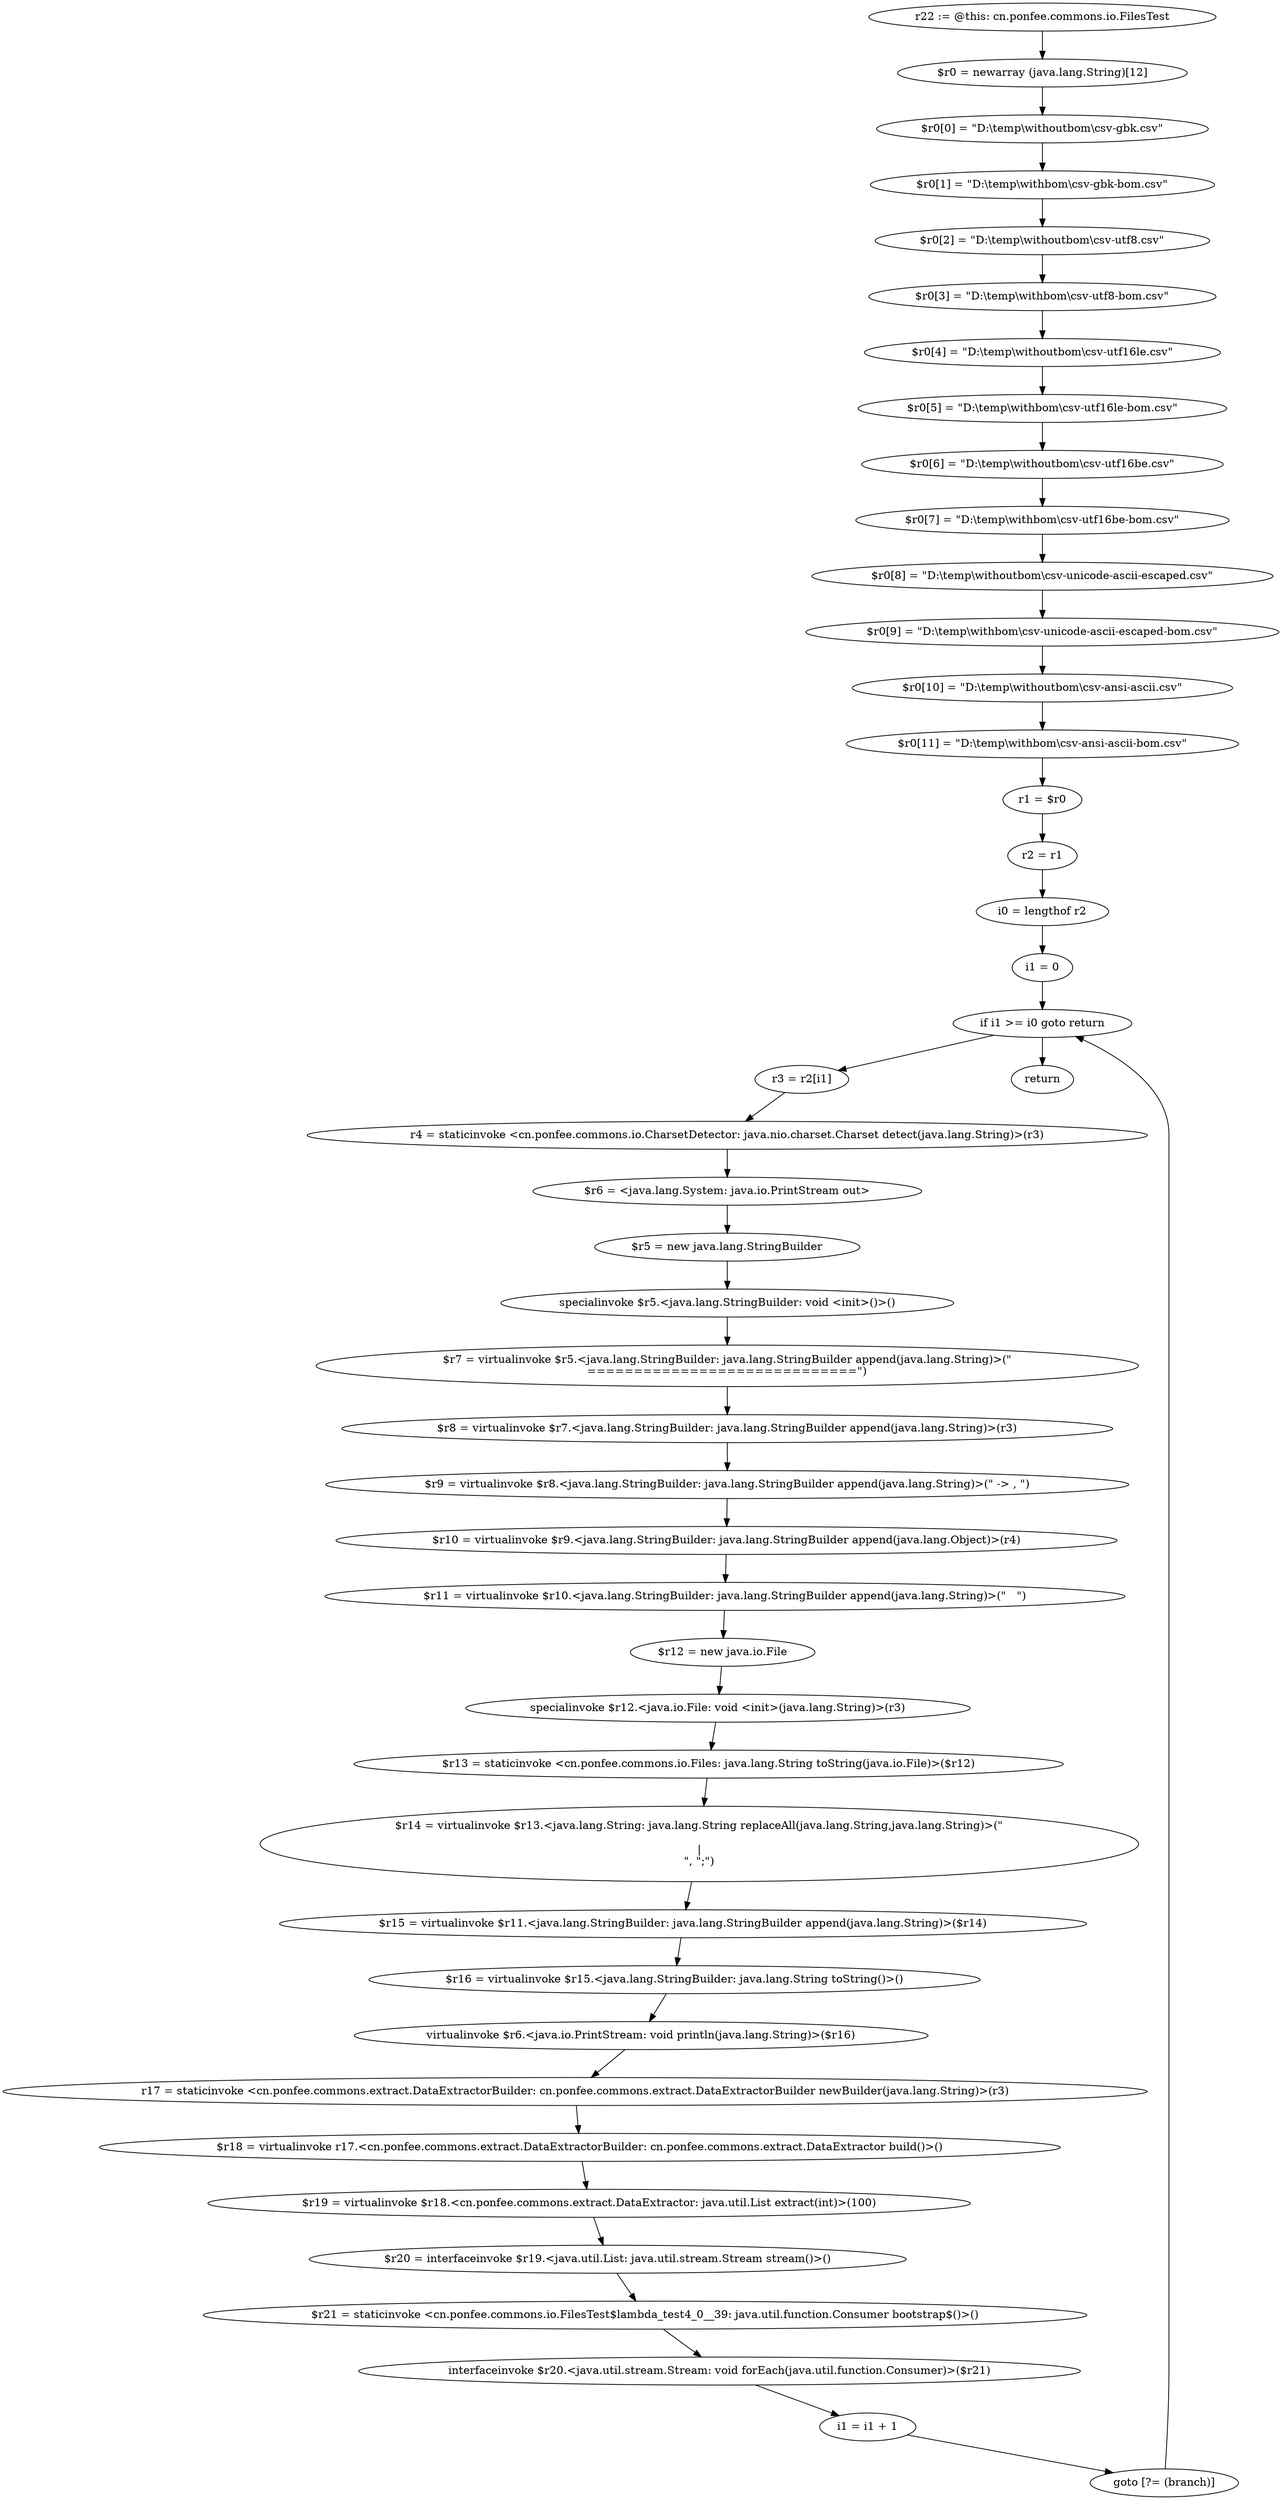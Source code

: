 digraph "unitGraph" {
    "r22 := @this: cn.ponfee.commons.io.FilesTest"
    "$r0 = newarray (java.lang.String)[12]"
    "$r0[0] = \"D:\\temp\\withoutbom\\csv-gbk.csv\""
    "$r0[1] = \"D:\\temp\\withbom\\csv-gbk-bom.csv\""
    "$r0[2] = \"D:\\temp\\withoutbom\\csv-utf8.csv\""
    "$r0[3] = \"D:\\temp\\withbom\\csv-utf8-bom.csv\""
    "$r0[4] = \"D:\\temp\\withoutbom\\csv-utf16le.csv\""
    "$r0[5] = \"D:\\temp\\withbom\\csv-utf16le-bom.csv\""
    "$r0[6] = \"D:\\temp\\withoutbom\\csv-utf16be.csv\""
    "$r0[7] = \"D:\\temp\\withbom\\csv-utf16be-bom.csv\""
    "$r0[8] = \"D:\\temp\\withoutbom\\csv-unicode-ascii-escaped.csv\""
    "$r0[9] = \"D:\\temp\\withbom\\csv-unicode-ascii-escaped-bom.csv\""
    "$r0[10] = \"D:\\temp\\withoutbom\\csv-ansi-ascii.csv\""
    "$r0[11] = \"D:\\temp\\withbom\\csv-ansi-ascii-bom.csv\""
    "r1 = $r0"
    "r2 = r1"
    "i0 = lengthof r2"
    "i1 = 0"
    "if i1 >= i0 goto return"
    "r3 = r2[i1]"
    "r4 = staticinvoke <cn.ponfee.commons.io.CharsetDetector: java.nio.charset.Charset detect(java.lang.String)>(r3)"
    "$r6 = <java.lang.System: java.io.PrintStream out>"
    "$r5 = new java.lang.StringBuilder"
    "specialinvoke $r5.<java.lang.StringBuilder: void <init>()>()"
    "$r7 = virtualinvoke $r5.<java.lang.StringBuilder: java.lang.StringBuilder append(java.lang.String)>(\"\n=============================\")"
    "$r8 = virtualinvoke $r7.<java.lang.StringBuilder: java.lang.StringBuilder append(java.lang.String)>(r3)"
    "$r9 = virtualinvoke $r8.<java.lang.StringBuilder: java.lang.StringBuilder append(java.lang.String)>(\" -> , \")"
    "$r10 = virtualinvoke $r9.<java.lang.StringBuilder: java.lang.StringBuilder append(java.lang.Object)>(r4)"
    "$r11 = virtualinvoke $r10.<java.lang.StringBuilder: java.lang.StringBuilder append(java.lang.String)>(\"   \")"
    "$r12 = new java.io.File"
    "specialinvoke $r12.<java.io.File: void <init>(java.lang.String)>(r3)"
    "$r13 = staticinvoke <cn.ponfee.commons.io.Files: java.lang.String toString(java.io.File)>($r12)"
    "$r14 = virtualinvoke $r13.<java.lang.String: java.lang.String replaceAll(java.lang.String,java.lang.String)>(\"\r\n|\n\", \";\")"
    "$r15 = virtualinvoke $r11.<java.lang.StringBuilder: java.lang.StringBuilder append(java.lang.String)>($r14)"
    "$r16 = virtualinvoke $r15.<java.lang.StringBuilder: java.lang.String toString()>()"
    "virtualinvoke $r6.<java.io.PrintStream: void println(java.lang.String)>($r16)"
    "r17 = staticinvoke <cn.ponfee.commons.extract.DataExtractorBuilder: cn.ponfee.commons.extract.DataExtractorBuilder newBuilder(java.lang.String)>(r3)"
    "$r18 = virtualinvoke r17.<cn.ponfee.commons.extract.DataExtractorBuilder: cn.ponfee.commons.extract.DataExtractor build()>()"
    "$r19 = virtualinvoke $r18.<cn.ponfee.commons.extract.DataExtractor: java.util.List extract(int)>(100)"
    "$r20 = interfaceinvoke $r19.<java.util.List: java.util.stream.Stream stream()>()"
    "$r21 = staticinvoke <cn.ponfee.commons.io.FilesTest$lambda_test4_0__39: java.util.function.Consumer bootstrap$()>()"
    "interfaceinvoke $r20.<java.util.stream.Stream: void forEach(java.util.function.Consumer)>($r21)"
    "i1 = i1 + 1"
    "goto [?= (branch)]"
    "return"
    "r22 := @this: cn.ponfee.commons.io.FilesTest"->"$r0 = newarray (java.lang.String)[12]";
    "$r0 = newarray (java.lang.String)[12]"->"$r0[0] = \"D:\\temp\\withoutbom\\csv-gbk.csv\"";
    "$r0[0] = \"D:\\temp\\withoutbom\\csv-gbk.csv\""->"$r0[1] = \"D:\\temp\\withbom\\csv-gbk-bom.csv\"";
    "$r0[1] = \"D:\\temp\\withbom\\csv-gbk-bom.csv\""->"$r0[2] = \"D:\\temp\\withoutbom\\csv-utf8.csv\"";
    "$r0[2] = \"D:\\temp\\withoutbom\\csv-utf8.csv\""->"$r0[3] = \"D:\\temp\\withbom\\csv-utf8-bom.csv\"";
    "$r0[3] = \"D:\\temp\\withbom\\csv-utf8-bom.csv\""->"$r0[4] = \"D:\\temp\\withoutbom\\csv-utf16le.csv\"";
    "$r0[4] = \"D:\\temp\\withoutbom\\csv-utf16le.csv\""->"$r0[5] = \"D:\\temp\\withbom\\csv-utf16le-bom.csv\"";
    "$r0[5] = \"D:\\temp\\withbom\\csv-utf16le-bom.csv\""->"$r0[6] = \"D:\\temp\\withoutbom\\csv-utf16be.csv\"";
    "$r0[6] = \"D:\\temp\\withoutbom\\csv-utf16be.csv\""->"$r0[7] = \"D:\\temp\\withbom\\csv-utf16be-bom.csv\"";
    "$r0[7] = \"D:\\temp\\withbom\\csv-utf16be-bom.csv\""->"$r0[8] = \"D:\\temp\\withoutbom\\csv-unicode-ascii-escaped.csv\"";
    "$r0[8] = \"D:\\temp\\withoutbom\\csv-unicode-ascii-escaped.csv\""->"$r0[9] = \"D:\\temp\\withbom\\csv-unicode-ascii-escaped-bom.csv\"";
    "$r0[9] = \"D:\\temp\\withbom\\csv-unicode-ascii-escaped-bom.csv\""->"$r0[10] = \"D:\\temp\\withoutbom\\csv-ansi-ascii.csv\"";
    "$r0[10] = \"D:\\temp\\withoutbom\\csv-ansi-ascii.csv\""->"$r0[11] = \"D:\\temp\\withbom\\csv-ansi-ascii-bom.csv\"";
    "$r0[11] = \"D:\\temp\\withbom\\csv-ansi-ascii-bom.csv\""->"r1 = $r0";
    "r1 = $r0"->"r2 = r1";
    "r2 = r1"->"i0 = lengthof r2";
    "i0 = lengthof r2"->"i1 = 0";
    "i1 = 0"->"if i1 >= i0 goto return";
    "if i1 >= i0 goto return"->"r3 = r2[i1]";
    "if i1 >= i0 goto return"->"return";
    "r3 = r2[i1]"->"r4 = staticinvoke <cn.ponfee.commons.io.CharsetDetector: java.nio.charset.Charset detect(java.lang.String)>(r3)";
    "r4 = staticinvoke <cn.ponfee.commons.io.CharsetDetector: java.nio.charset.Charset detect(java.lang.String)>(r3)"->"$r6 = <java.lang.System: java.io.PrintStream out>";
    "$r6 = <java.lang.System: java.io.PrintStream out>"->"$r5 = new java.lang.StringBuilder";
    "$r5 = new java.lang.StringBuilder"->"specialinvoke $r5.<java.lang.StringBuilder: void <init>()>()";
    "specialinvoke $r5.<java.lang.StringBuilder: void <init>()>()"->"$r7 = virtualinvoke $r5.<java.lang.StringBuilder: java.lang.StringBuilder append(java.lang.String)>(\"\n=============================\")";
    "$r7 = virtualinvoke $r5.<java.lang.StringBuilder: java.lang.StringBuilder append(java.lang.String)>(\"\n=============================\")"->"$r8 = virtualinvoke $r7.<java.lang.StringBuilder: java.lang.StringBuilder append(java.lang.String)>(r3)";
    "$r8 = virtualinvoke $r7.<java.lang.StringBuilder: java.lang.StringBuilder append(java.lang.String)>(r3)"->"$r9 = virtualinvoke $r8.<java.lang.StringBuilder: java.lang.StringBuilder append(java.lang.String)>(\" -> , \")";
    "$r9 = virtualinvoke $r8.<java.lang.StringBuilder: java.lang.StringBuilder append(java.lang.String)>(\" -> , \")"->"$r10 = virtualinvoke $r9.<java.lang.StringBuilder: java.lang.StringBuilder append(java.lang.Object)>(r4)";
    "$r10 = virtualinvoke $r9.<java.lang.StringBuilder: java.lang.StringBuilder append(java.lang.Object)>(r4)"->"$r11 = virtualinvoke $r10.<java.lang.StringBuilder: java.lang.StringBuilder append(java.lang.String)>(\"   \")";
    "$r11 = virtualinvoke $r10.<java.lang.StringBuilder: java.lang.StringBuilder append(java.lang.String)>(\"   \")"->"$r12 = new java.io.File";
    "$r12 = new java.io.File"->"specialinvoke $r12.<java.io.File: void <init>(java.lang.String)>(r3)";
    "specialinvoke $r12.<java.io.File: void <init>(java.lang.String)>(r3)"->"$r13 = staticinvoke <cn.ponfee.commons.io.Files: java.lang.String toString(java.io.File)>($r12)";
    "$r13 = staticinvoke <cn.ponfee.commons.io.Files: java.lang.String toString(java.io.File)>($r12)"->"$r14 = virtualinvoke $r13.<java.lang.String: java.lang.String replaceAll(java.lang.String,java.lang.String)>(\"\r\n|\n\", \";\")";
    "$r14 = virtualinvoke $r13.<java.lang.String: java.lang.String replaceAll(java.lang.String,java.lang.String)>(\"\r\n|\n\", \";\")"->"$r15 = virtualinvoke $r11.<java.lang.StringBuilder: java.lang.StringBuilder append(java.lang.String)>($r14)";
    "$r15 = virtualinvoke $r11.<java.lang.StringBuilder: java.lang.StringBuilder append(java.lang.String)>($r14)"->"$r16 = virtualinvoke $r15.<java.lang.StringBuilder: java.lang.String toString()>()";
    "$r16 = virtualinvoke $r15.<java.lang.StringBuilder: java.lang.String toString()>()"->"virtualinvoke $r6.<java.io.PrintStream: void println(java.lang.String)>($r16)";
    "virtualinvoke $r6.<java.io.PrintStream: void println(java.lang.String)>($r16)"->"r17 = staticinvoke <cn.ponfee.commons.extract.DataExtractorBuilder: cn.ponfee.commons.extract.DataExtractorBuilder newBuilder(java.lang.String)>(r3)";
    "r17 = staticinvoke <cn.ponfee.commons.extract.DataExtractorBuilder: cn.ponfee.commons.extract.DataExtractorBuilder newBuilder(java.lang.String)>(r3)"->"$r18 = virtualinvoke r17.<cn.ponfee.commons.extract.DataExtractorBuilder: cn.ponfee.commons.extract.DataExtractor build()>()";
    "$r18 = virtualinvoke r17.<cn.ponfee.commons.extract.DataExtractorBuilder: cn.ponfee.commons.extract.DataExtractor build()>()"->"$r19 = virtualinvoke $r18.<cn.ponfee.commons.extract.DataExtractor: java.util.List extract(int)>(100)";
    "$r19 = virtualinvoke $r18.<cn.ponfee.commons.extract.DataExtractor: java.util.List extract(int)>(100)"->"$r20 = interfaceinvoke $r19.<java.util.List: java.util.stream.Stream stream()>()";
    "$r20 = interfaceinvoke $r19.<java.util.List: java.util.stream.Stream stream()>()"->"$r21 = staticinvoke <cn.ponfee.commons.io.FilesTest$lambda_test4_0__39: java.util.function.Consumer bootstrap$()>()";
    "$r21 = staticinvoke <cn.ponfee.commons.io.FilesTest$lambda_test4_0__39: java.util.function.Consumer bootstrap$()>()"->"interfaceinvoke $r20.<java.util.stream.Stream: void forEach(java.util.function.Consumer)>($r21)";
    "interfaceinvoke $r20.<java.util.stream.Stream: void forEach(java.util.function.Consumer)>($r21)"->"i1 = i1 + 1";
    "i1 = i1 + 1"->"goto [?= (branch)]";
    "goto [?= (branch)]"->"if i1 >= i0 goto return";
}
